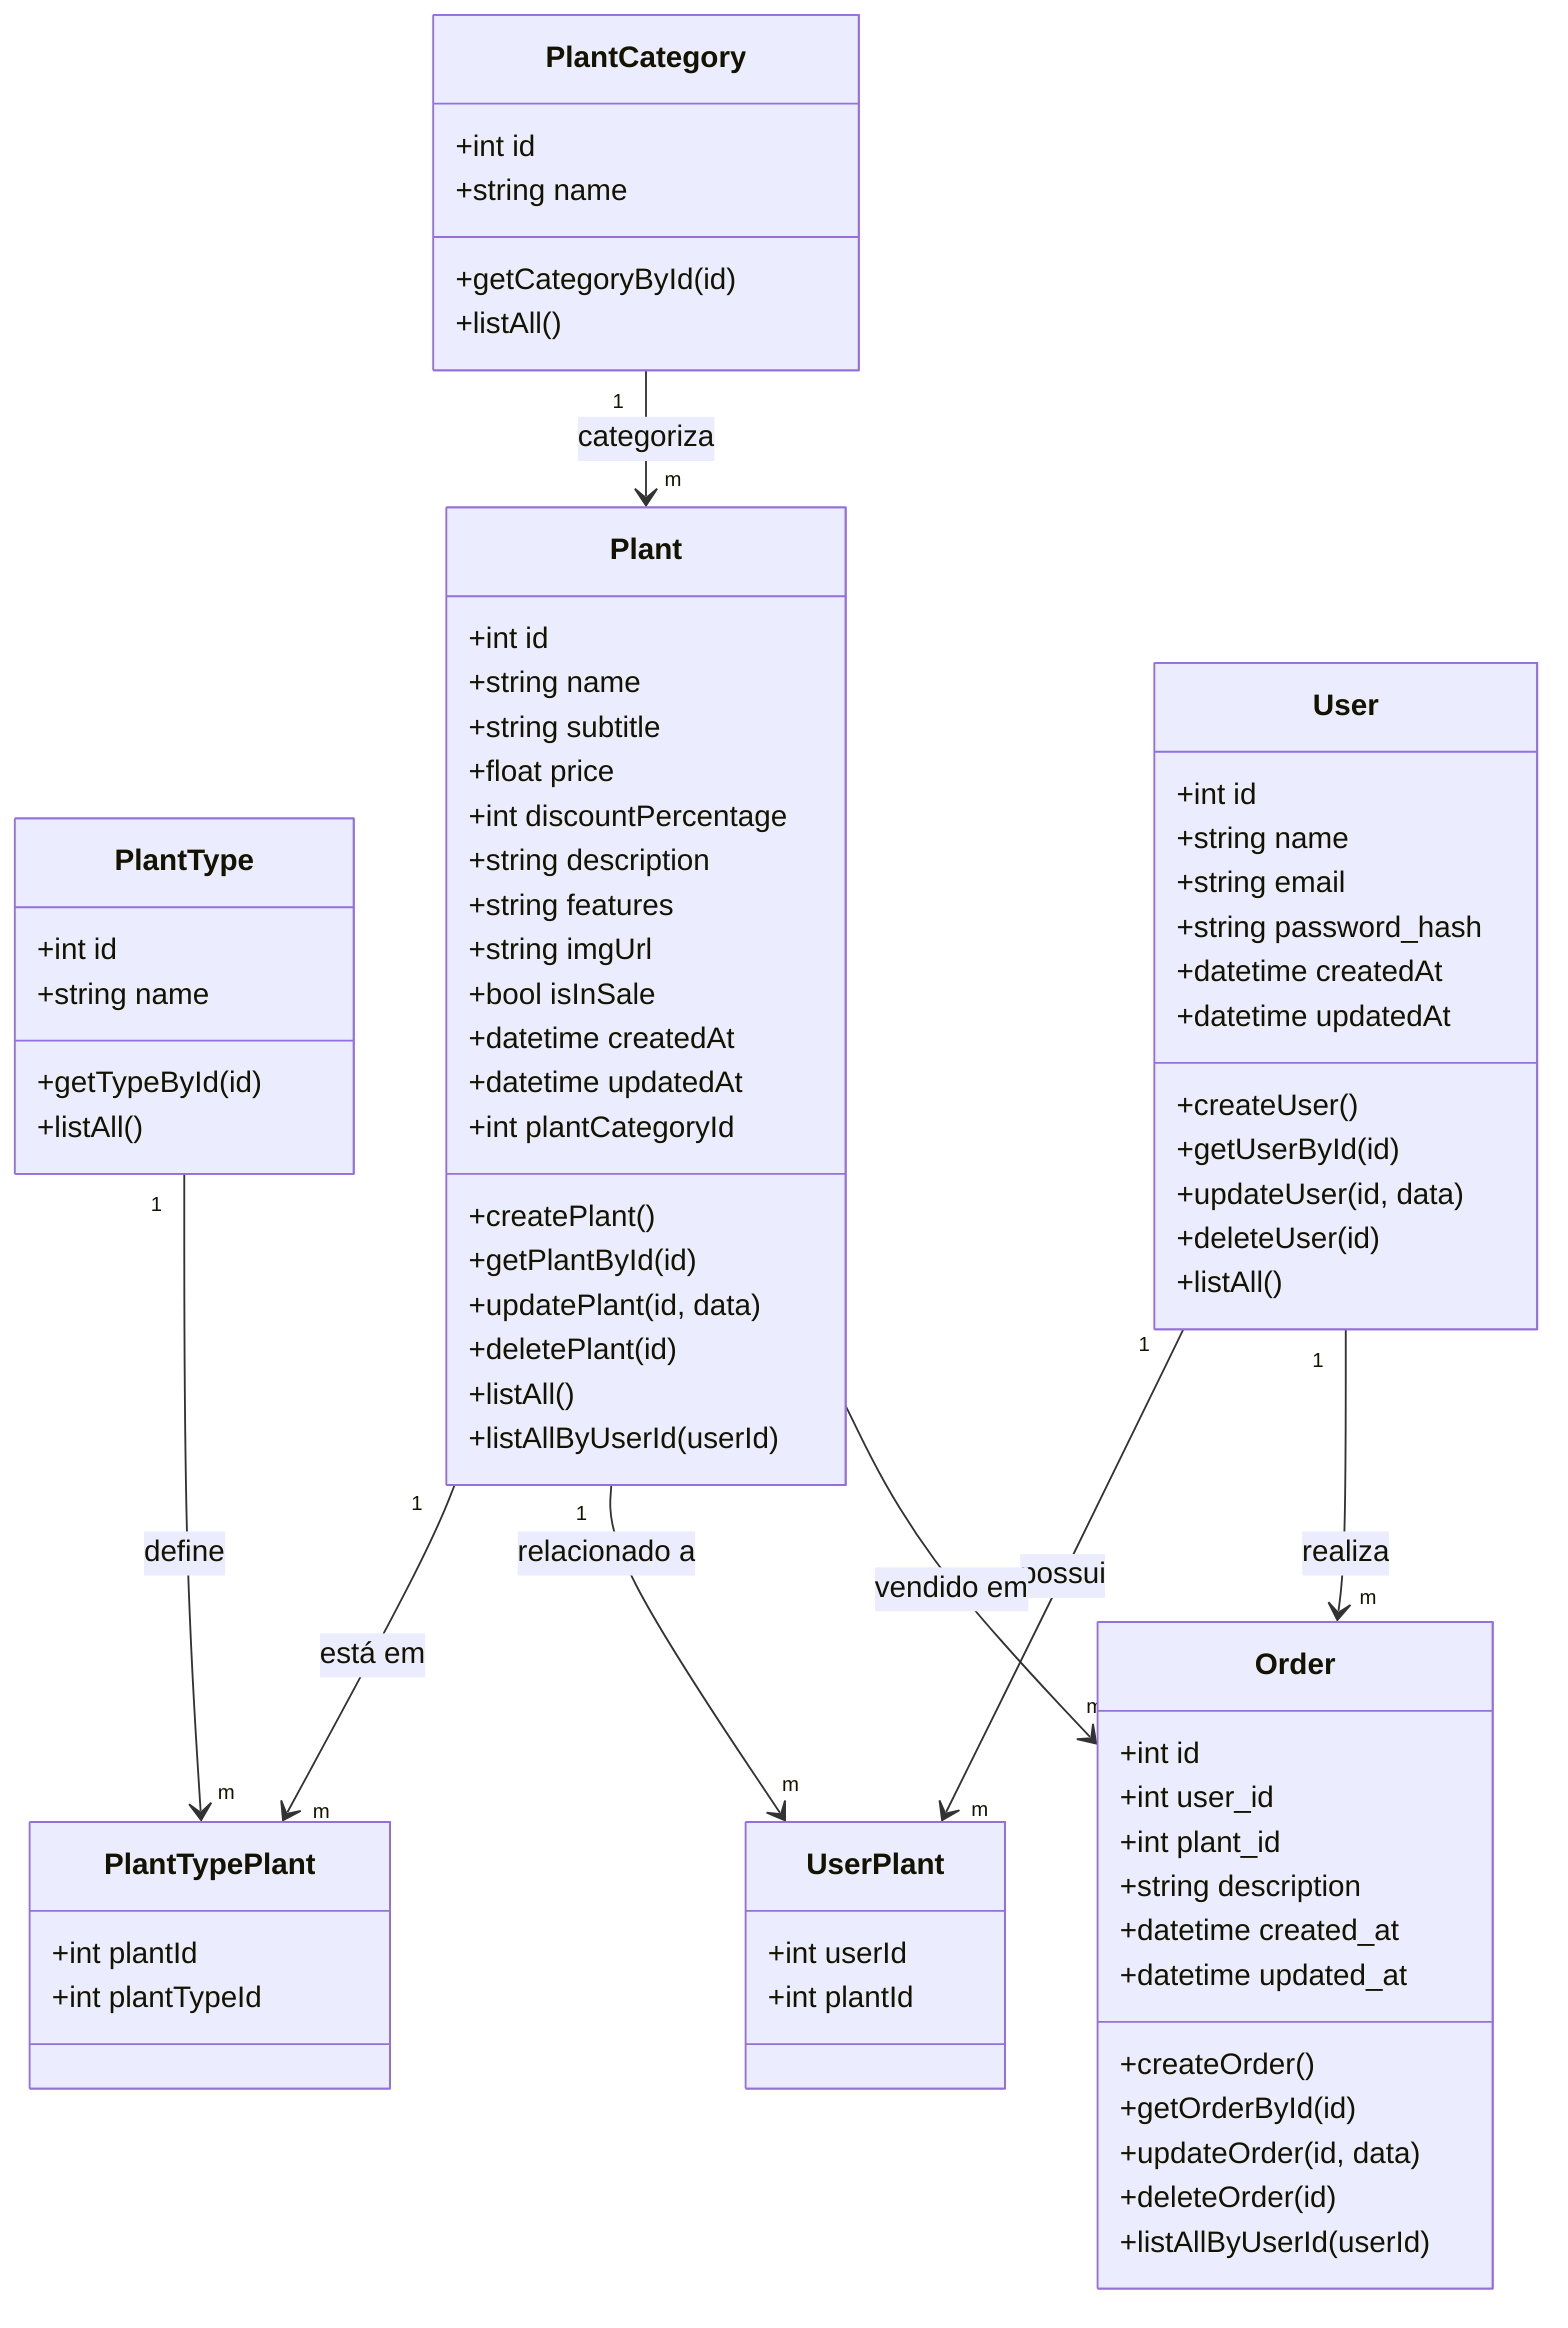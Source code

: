 classDiagram

class PlantCategory {
  +int id
  +string name

  +getCategoryById(id)
  +listAll()
}

class PlantType {
  +int id
  +string name

  +getTypeById(id)
  +listAll()
}

class Plant {
  +int id
  +string name
  +string subtitle
  +float price
  +int discountPercentage
  +string description
  +string features
  +string imgUrl
  +bool isInSale
  +datetime createdAt
  +datetime updatedAt
  +int plantCategoryId

  +createPlant()
  +getPlantById(id)
  +updatePlant(id, data)
  +deletePlant(id)
  +listAll()
  +listAllByUserId(userId)
}

class User {
  +int id
  +string name
  +string email
  +string password_hash
  +datetime createdAt
  +datetime updatedAt

  +createUser()
  +getUserById(id)
  +updateUser(id, data)
  +deleteUser(id)
  +listAll()
}

class Order {
  +int id
  +int user_id
  +int plant_id
  +string description
  +datetime created_at
  +datetime updated_at

  +createOrder()
  +getOrderById(id)
  +updateOrder(id, data)
  +deleteOrder(id)
  +listAllByUserId(userId)
}

class PlantTypePlant {
  +int plantId
  +int plantTypeId
}

class UserPlant {
  +int userId
  +int plantId
}

PlantCategory "1" --> "m" Plant : categoriza
Plant "1" --> "m" PlantTypePlant : está em
PlantType "1" --> "m" PlantTypePlant : define

User "1" --> "m" UserPlant : possui
Plant "1" --> "m" UserPlant : relacionado a

User "1" --> "m" Order : realiza
Plant "1" --> "m" Order : vendido em